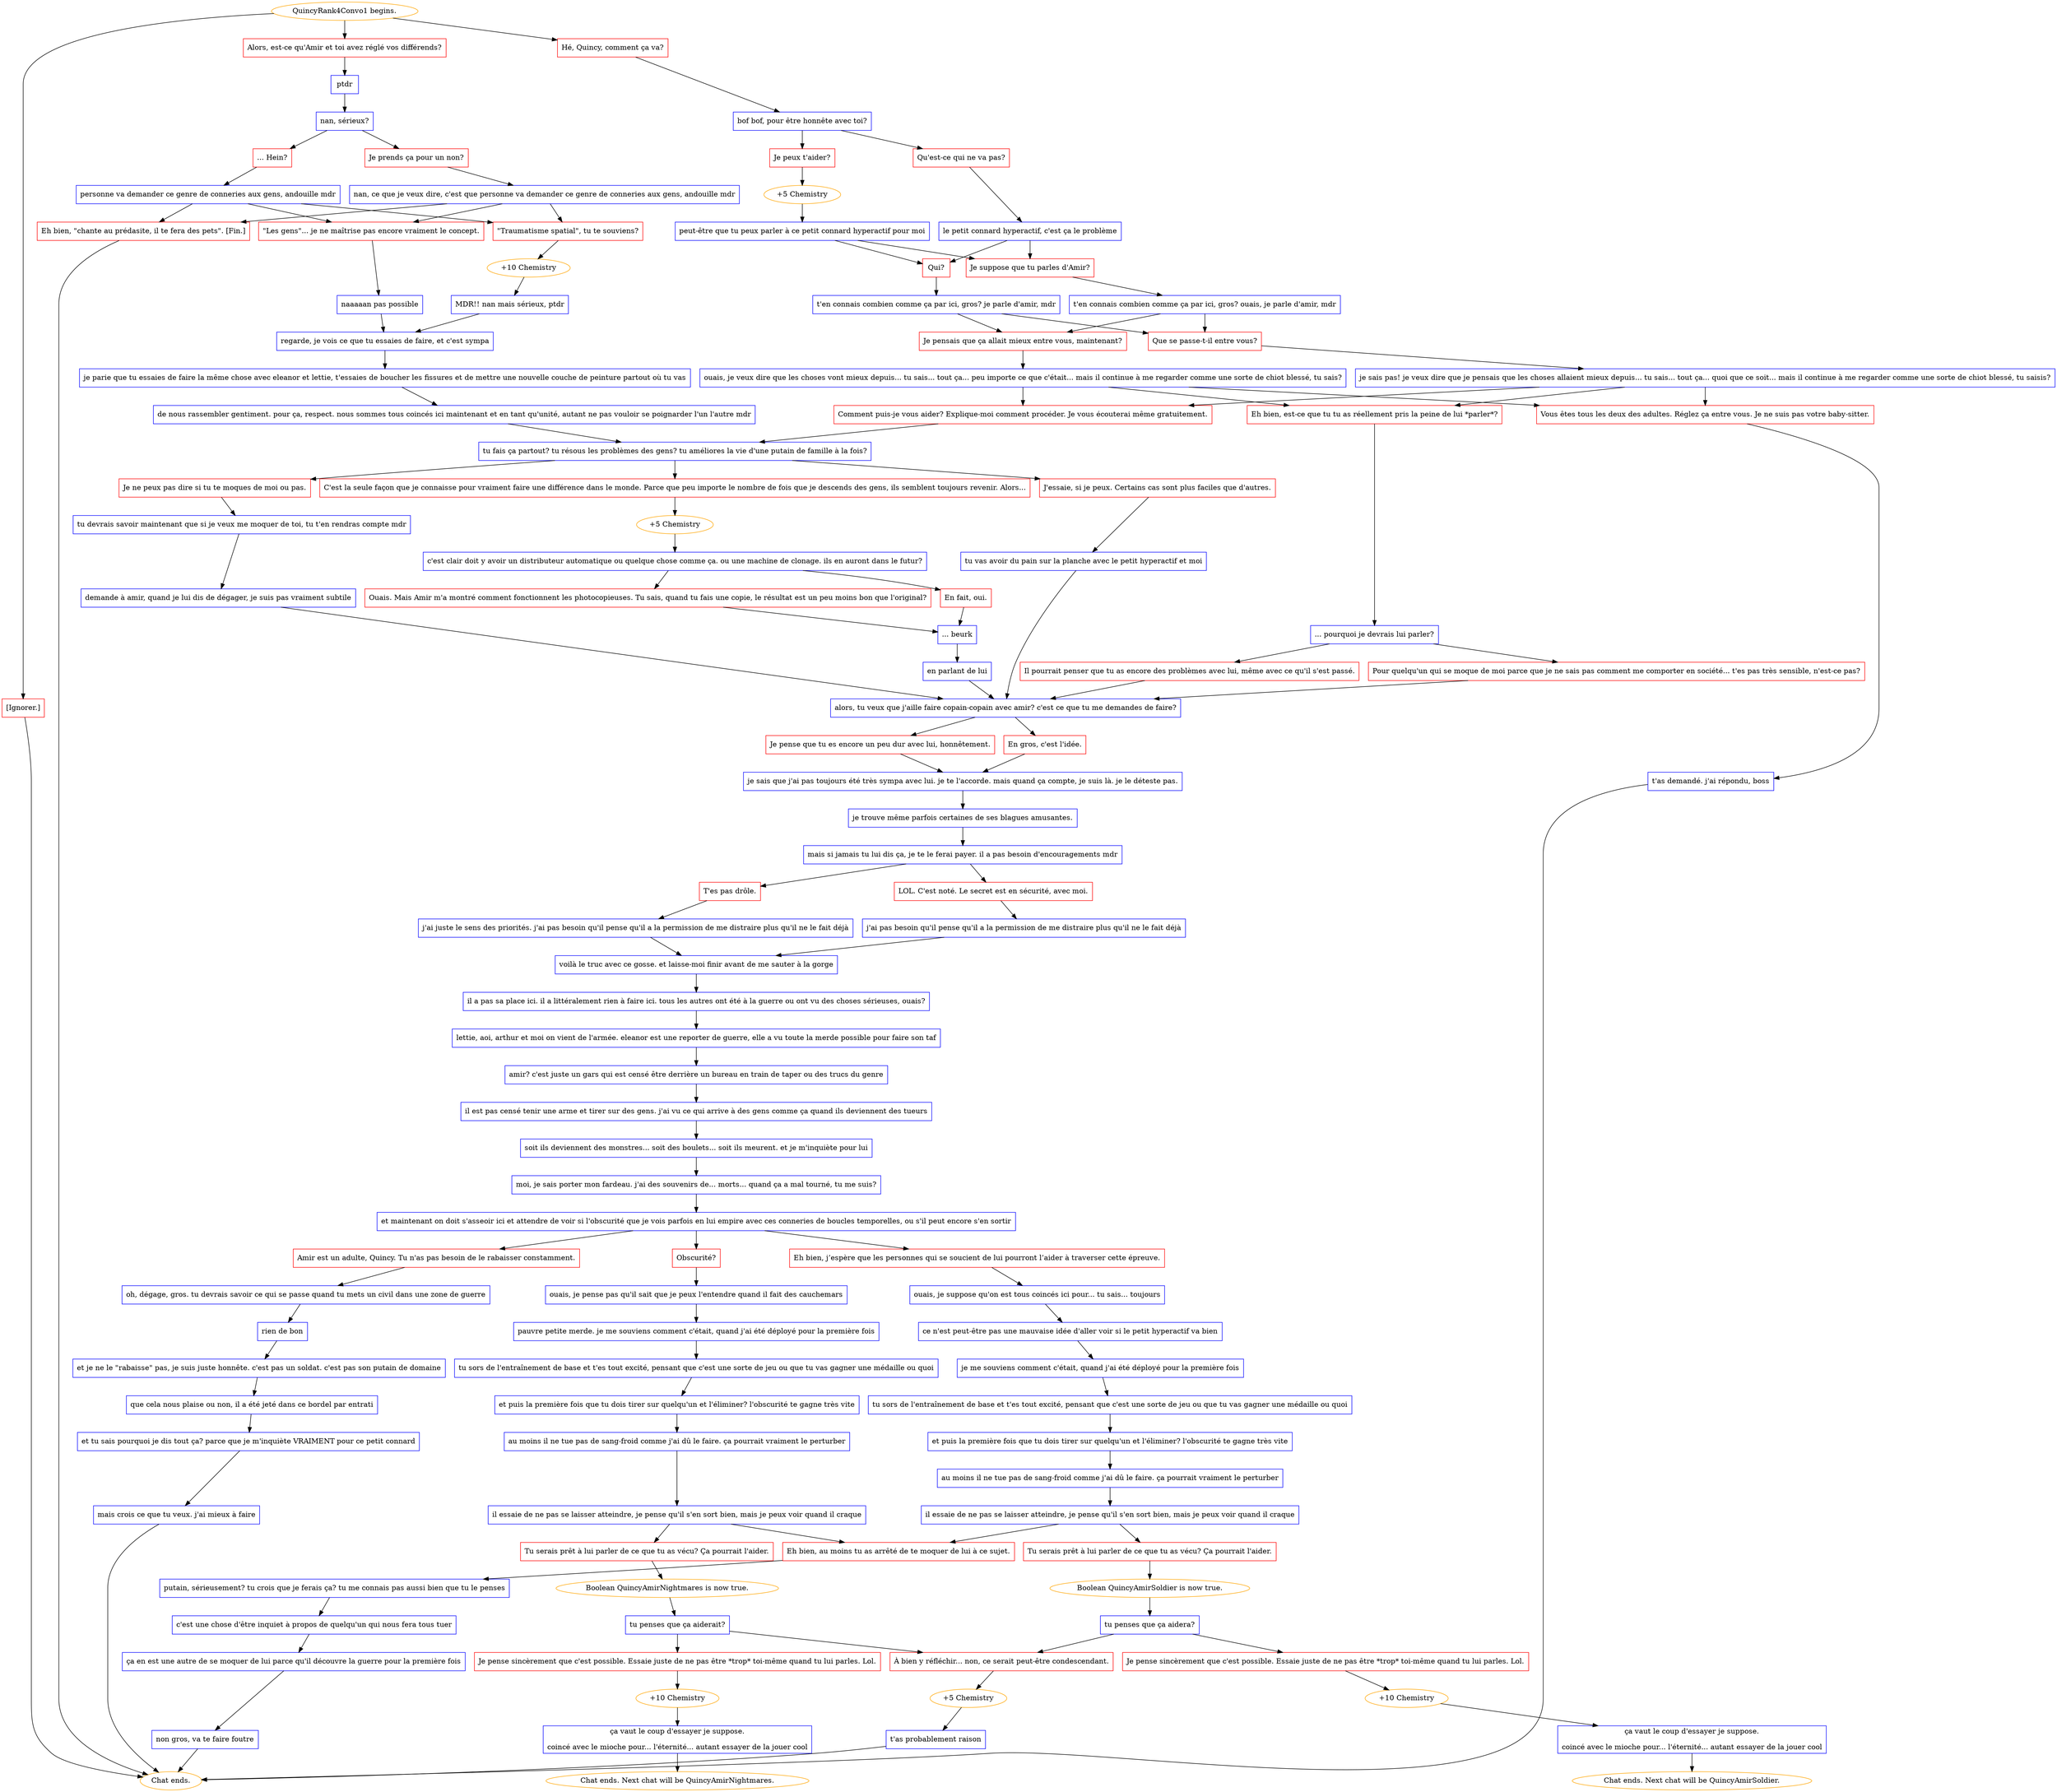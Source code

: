 digraph {
	"QuincyRank4Convo1 begins." [color=orange];
		"QuincyRank4Convo1 begins." -> j1831133360;
		"QuincyRank4Convo1 begins." -> j939564598;
		"QuincyRank4Convo1 begins." -> j4177999804;
	j1831133360 [label="Hé, Quincy, comment ça va?",shape=box,color=red];
		j1831133360 -> j2227903719;
	j939564598 [label="Alors, est-ce qu'Amir et toi avez réglé vos différends?",shape=box,color=red];
		j939564598 -> j2365237176;
	j4177999804 [label="[Ignorer.]",shape=box,color=red];
		j4177999804 -> "Chat ends.";
	j2227903719 [label="bof bof, pour être honnête avec toi?",shape=box,color=blue];
		j2227903719 -> j2072528396;
		j2227903719 -> j3351643337;
	j2365237176 [label="ptdr",shape=box,color=blue];
		j2365237176 -> j2566305278;
	"Chat ends." [color=orange];
	j2072528396 [label="Qu'est-ce qui ne va pas?",shape=box,color=red];
		j2072528396 -> j2629079335;
	j3351643337 [label="Je peux t'aider?",shape=box,color=red];
		j3351643337 -> j2258609854;
	j2566305278 [label="nan, sérieux?",shape=box,color=blue];
		j2566305278 -> j3416522714;
		j2566305278 -> j208444674;
	j2629079335 [label="le petit connard hyperactif, c'est ça le problème",shape=box,color=blue];
		j2629079335 -> j2311457309;
		j2629079335 -> j2594729833;
	j2258609854 [label="+5 Chemistry",color=orange];
		j2258609854 -> j3002441627;
	j3416522714 [label="... Hein?",shape=box,color=red];
		j3416522714 -> j2565054419;
	j208444674 [label="Je prends ça pour un non?",shape=box,color=red];
		j208444674 -> j251121780;
	j2311457309 [label="Je suppose que tu parles d'Amir?",shape=box,color=red];
		j2311457309 -> j1179274922;
	j2594729833 [label="Qui?",shape=box,color=red];
		j2594729833 -> j3776701472;
	j3002441627 [label="peut-être que tu peux parler à ce petit connard hyperactif pour moi",shape=box,color=blue];
		j3002441627 -> j2311457309;
		j3002441627 -> j2594729833;
	j2565054419 [label="personne va demander ce genre de conneries aux gens, andouille mdr",shape=box,color=blue];
		j2565054419 -> j443044783;
		j2565054419 -> j2262340420;
		j2565054419 -> j70520967;
	j251121780 [label="nan, ce que je veux dire, c'est que personne va demander ce genre de conneries aux gens, andouille mdr",shape=box,color=blue];
		j251121780 -> j443044783;
		j251121780 -> j2262340420;
		j251121780 -> j70520967;
	j1179274922 [label="t'en connais combien comme ça par ici, gros? ouais, je parle d'amir, mdr",shape=box,color=blue];
		j1179274922 -> j1661520515;
		j1179274922 -> j3111482112;
	j3776701472 [label="t'en connais combien comme ça par ici, gros? je parle d'amir, mdr",shape=box,color=blue];
		j3776701472 -> j1661520515;
		j3776701472 -> j3111482112;
	j443044783 [label="\"Les gens\"... je ne maîtrise pas encore vraiment le concept.",shape=box,color=red];
		j443044783 -> j1621716968;
	j2262340420 [label="\"Traumatisme spatial\", tu te souviens?",shape=box,color=red];
		j2262340420 -> j2610536915;
	j70520967 [label="Eh bien, \"chante au prédasite, il te fera des pets\". [Fin.]",shape=box,color=red];
		j70520967 -> "Chat ends.";
	j1661520515 [label="Je pensais que ça allait mieux entre vous, maintenant?",shape=box,color=red];
		j1661520515 -> j1781521508;
	j3111482112 [label="Que se passe-t-il entre vous?",shape=box,color=red];
		j3111482112 -> j523142394;
	j1621716968 [label="naaaaan pas possible",shape=box,color=blue];
		j1621716968 -> j3475464090;
	j2610536915 [label="+10 Chemistry",color=orange];
		j2610536915 -> j2557229306;
	j1781521508 [label="ouais, je veux dire que les choses vont mieux depuis... tu sais... tout ça... peu importe ce que c'était... mais il continue à me regarder comme une sorte de chiot blessé, tu sais?",shape=box,color=blue];
		j1781521508 -> j1425933631;
		j1781521508 -> j1543879348;
		j1781521508 -> j1222491443;
	j523142394 [label="je sais pas! je veux dire que je pensais que les choses allaient mieux depuis... tu sais... tout ça... quoi que ce soit... mais il continue à me regarder comme une sorte de chiot blessé, tu saisis?",shape=box,color=blue];
		j523142394 -> j1425933631;
		j523142394 -> j1543879348;
		j523142394 -> j1222491443;
	j3475464090 [label="regarde, je vois ce que tu essaies de faire, et c'est sympa",shape=box,color=blue];
		j3475464090 -> j1195212788;
	j2557229306 [label="MDR!! nan mais sérieux, ptdr",shape=box,color=blue];
		j2557229306 -> j3475464090;
	j1425933631 [label="Eh bien, est-ce que tu tu as réellement pris la peine de lui *parler*?",shape=box,color=red];
		j1425933631 -> j2184019582;
	j1543879348 [label="Vous êtes tous les deux des adultes. Réglez ça entre vous. Je ne suis pas votre baby-sitter.",shape=box,color=red];
		j1543879348 -> j1745024288;
	j1222491443 [label="Comment puis-je vous aider? Explique-moi comment procéder. Je vous écouterai même gratuitement.",shape=box,color=red];
		j1222491443 -> j3595673250;
	j1195212788 [label="je parie que tu essaies de faire la même chose avec eleanor et lettie, t'essaies de boucher les fissures et de mettre une nouvelle couche de peinture partout où tu vas",shape=box,color=blue];
		j1195212788 -> j3305562511;
	j2184019582 [label="... pourquoi je devrais lui parler?",shape=box,color=blue];
		j2184019582 -> j99380639;
		j2184019582 -> j738035135;
	j1745024288 [label="t'as demandé. j'ai répondu, boss",shape=box,color=blue];
		j1745024288 -> "Chat ends.";
	j3595673250 [label="tu fais ça partout? tu résous les problèmes des gens? tu améliores la vie d'une putain de famille à la fois?",shape=box,color=blue];
		j3595673250 -> j2609809555;
		j3595673250 -> j253451574;
		j3595673250 -> j277770275;
	j3305562511 [label="de nous rassembler gentiment. pour ça, respect. nous sommes tous coincés ici maintenant et en tant qu'unité, autant ne pas vouloir se poignarder l'un l'autre mdr",shape=box,color=blue];
		j3305562511 -> j3595673250;
	j99380639 [label="Il pourrait penser que tu as encore des problèmes avec lui, même avec ce qu'il s'est passé.",shape=box,color=red];
		j99380639 -> j251697625;
	j738035135 [label="Pour quelqu'un qui se moque de moi parce que je ne sais pas comment me comporter en société... t'es pas très sensible, n'est-ce pas?",shape=box,color=red];
		j738035135 -> j251697625;
	j2609809555 [label="J'essaie, si je peux. Certains cas sont plus faciles que d'autres.",shape=box,color=red];
		j2609809555 -> j2154456521;
	j253451574 [label="Je ne peux pas dire si tu te moques de moi ou pas.",shape=box,color=red];
		j253451574 -> j1520856812;
	j277770275 [label="C'est la seule façon que je connaisse pour vraiment faire une différence dans le monde. Parce que peu importe le nombre de fois que je descends des gens, ils semblent toujours revenir. Alors...",shape=box,color=red];
		j277770275 -> j746093041;
	j251697625 [label="alors, tu veux que j'aille faire copain-copain avec amir? c'est ce que tu me demandes de faire?",shape=box,color=blue];
		j251697625 -> j774470516;
		j251697625 -> j1881225100;
	j2154456521 [label="tu vas avoir du pain sur la planche avec le petit hyperactif et moi",shape=box,color=blue];
		j2154456521 -> j251697625;
	j1520856812 [label="tu devrais savoir maintenant que si je veux me moquer de toi, tu t'en rendras compte mdr",shape=box,color=blue];
		j1520856812 -> j1904763116;
	j746093041 [label="+5 Chemistry",color=orange];
		j746093041 -> j2477160863;
	j774470516 [label="En gros, c'est l'idée.",shape=box,color=red];
		j774470516 -> j3341266317;
	j1881225100 [label="Je pense que tu es encore un peu dur avec lui, honnêtement.",shape=box,color=red];
		j1881225100 -> j3341266317;
	j1904763116 [label="demande à amir, quand je lui dis de dégager, je suis pas vraiment subtile",shape=box,color=blue];
		j1904763116 -> j251697625;
	j2477160863 [label="c'est clair doit y avoir un distributeur automatique ou quelque chose comme ça. ou une machine de clonage. ils en auront dans le futur?",shape=box,color=blue];
		j2477160863 -> j435310558;
		j2477160863 -> j1219451144;
	j3341266317 [label="je sais que j'ai pas toujours été très sympa avec lui. je te l'accorde. mais quand ça compte, je suis là. je le déteste pas.",shape=box,color=blue];
		j3341266317 -> j2271599914;
	j435310558 [label="Ouais. Mais Amir m'a montré comment fonctionnent les photocopieuses. Tu sais, quand tu fais une copie, le résultat est un peu moins bon que l'original?",shape=box,color=red];
		j435310558 -> j2164752242;
	j1219451144 [label="En fait, oui.",shape=box,color=red];
		j1219451144 -> j2164752242;
	j2271599914 [label="je trouve même parfois certaines de ses blagues amusantes.",shape=box,color=blue];
		j2271599914 -> j2135143326;
	j2164752242 [label="... beurk",shape=box,color=blue];
		j2164752242 -> j3921298390;
	j2135143326 [label="mais si jamais tu lui dis ça, je te le ferai payer. il a pas besoin d'encouragements mdr",shape=box,color=blue];
		j2135143326 -> j1182306123;
		j2135143326 -> j1180423907;
	j3921298390 [label="en parlant de lui",shape=box,color=blue];
		j3921298390 -> j251697625;
	j1182306123 [label="LOL. C'est noté. Le secret est en sécurité, avec moi.",shape=box,color=red];
		j1182306123 -> j4283134329;
	j1180423907 [label="T'es pas drôle.",shape=box,color=red];
		j1180423907 -> j2333449762;
	j4283134329 [label="j'ai pas besoin qu'il pense qu'il a la permission de me distraire plus qu'il ne le fait déjà",shape=box,color=blue];
		j4283134329 -> j2979067621;
	j2333449762 [label="j'ai juste le sens des priorités. j'ai pas besoin qu'il pense qu'il a la permission de me distraire plus qu'il ne le fait déjà",shape=box,color=blue];
		j2333449762 -> j2979067621;
	j2979067621 [label="voilà le truc avec ce gosse. et laisse-moi finir avant de me sauter à la gorge",shape=box,color=blue];
		j2979067621 -> j2247103251;
	j2247103251 [label="il a pas sa place ici. il a littéralement rien à faire ici. tous les autres ont été à la guerre ou ont vu des choses sérieuses, ouais?",shape=box,color=blue];
		j2247103251 -> j2420378324;
	j2420378324 [label="lettie, aoi, arthur et moi on vient de l'armée. eleanor est une reporter de guerre, elle a vu toute la merde possible pour faire son taf",shape=box,color=blue];
		j2420378324 -> j3176126969;
	j3176126969 [label="amir? c'est juste un gars qui est censé être derrière un bureau en train de taper ou des trucs du genre",shape=box,color=blue];
		j3176126969 -> j2088273215;
	j2088273215 [label="il est pas censé tenir une arme et tirer sur des gens. j'ai vu ce qui arrive à des gens comme ça quand ils deviennent des tueurs",shape=box,color=blue];
		j2088273215 -> j2714535467;
	j2714535467 [label="soit ils deviennent des monstres... soit des boulets... soit ils meurent. et je m'inquiète pour lui",shape=box,color=blue];
		j2714535467 -> j1415657512;
	j1415657512 [label="moi, je sais porter mon fardeau. j'ai des souvenirs de... morts... quand ça a mal tourné, tu me suis?",shape=box,color=blue];
		j1415657512 -> j2240963748;
	j2240963748 [label="et maintenant on doit s'asseoir ici et attendre de voir si l'obscurité que je vois parfois en lui empire avec ces conneries de boucles temporelles, ou s'il peut encore s'en sortir",shape=box,color=blue];
		j2240963748 -> j579301676;
		j2240963748 -> j840255988;
		j2240963748 -> j1988959723;
	j579301676 [label="Eh bien, j’espère que les personnes qui se soucient de lui pourront l’aider à traverser cette épreuve.",shape=box,color=red];
		j579301676 -> j2935121985;
	j840255988 [label="Obscurité?",shape=box,color=red];
		j840255988 -> j3494191060;
	j1988959723 [label="Amir est un adulte, Quincy. Tu n'as pas besoin de le rabaisser constamment.",shape=box,color=red];
		j1988959723 -> j3817166531;
	j2935121985 [label="ouais, je suppose qu'on est tous coincés ici pour... tu sais... toujours",shape=box,color=blue];
		j2935121985 -> j3642202002;
	j3494191060 [label="ouais, je pense pas qu'il sait que je peux l'entendre quand il fait des cauchemars",shape=box,color=blue];
		j3494191060 -> j3654626129;
	j3817166531 [label="oh, dégage, gros. tu devrais savoir ce qui se passe quand tu mets un civil dans une zone de guerre",shape=box,color=blue];
		j3817166531 -> j1311818957;
	j3642202002 [label="ce n'est peut-être pas une mauvaise idée d'aller voir si le petit hyperactif va bien",shape=box,color=blue];
		j3642202002 -> j1169140773;
	j3654626129 [label="pauvre petite merde. je me souviens comment c'était, quand j'ai été déployé pour la première fois",shape=box,color=blue];
		j3654626129 -> j2214781361;
	j1311818957 [label="rien de bon",shape=box,color=blue];
		j1311818957 -> j695360490;
	j1169140773 [label="je me souviens comment c'était, quand j'ai été déployé pour la première fois",shape=box,color=blue];
		j1169140773 -> j33896339;
	j2214781361 [label="tu sors de l'entraînement de base et t'es tout excité, pensant que c'est une sorte de jeu ou que tu vas gagner une médaille ou quoi",shape=box,color=blue];
		j2214781361 -> j952455263;
	j695360490 [label="et je ne le \"rabaisse\" pas, je suis juste honnête. c'est pas un soldat. c'est pas son putain de domaine",shape=box,color=blue];
		j695360490 -> j955858922;
	j33896339 [label="tu sors de l'entraînement de base et t'es tout excité, pensant que c'est une sorte de jeu ou que tu vas gagner une médaille ou quoi",shape=box,color=blue];
		j33896339 -> j4244114345;
	j952455263 [label="et puis la première fois que tu dois tirer sur quelqu'un et l'éliminer? l'obscurité te gagne très vite",shape=box,color=blue];
		j952455263 -> j673394299;
	j955858922 [label="que cela nous plaise ou non, il a été jeté dans ce bordel par entrati",shape=box,color=blue];
		j955858922 -> j3985848559;
	j4244114345 [label="et puis la première fois que tu dois tirer sur quelqu'un et l'éliminer? l'obscurité te gagne très vite",shape=box,color=blue];
		j4244114345 -> j3067887882;
	j673394299 [label="au moins il ne tue pas de sang-froid comme j'ai dû le faire. ça pourrait vraiment le perturber",shape=box,color=blue];
		j673394299 -> j968666262;
	j3985848559 [label="et tu sais pourquoi je dis tout ça? parce que je m'inquiète VRAIMENT pour ce petit connard",shape=box,color=blue];
		j3985848559 -> j2459929397;
	j3067887882 [label="au moins il ne tue pas de sang-froid comme j'ai dû le faire. ça pourrait vraiment le perturber",shape=box,color=blue];
		j3067887882 -> j3288000615;
	j968666262 [label="il essaie de ne pas se laisser atteindre, je pense qu'il s'en sort bien, mais je peux voir quand il craque",shape=box,color=blue];
		j968666262 -> j2647107661;
		j968666262 -> j3193857782;
	j2459929397 [label="mais crois ce que tu veux. j'ai mieux à faire",shape=box,color=blue];
		j2459929397 -> "Chat ends.";
	j3288000615 [label="il essaie de ne pas se laisser atteindre, je pense qu'il s'en sort bien, mais je peux voir quand il craque",shape=box,color=blue];
		j3288000615 -> j3085984112;
		j3288000615 -> j3193857782;
	j2647107661 [label="Tu serais prêt à lui parler de ce que tu as vécu? Ça pourrait l'aider.",shape=box,color=red];
		j2647107661 -> j1346211526;
	j3193857782 [label="Eh bien, au moins tu as arrêté de te moquer de lui à ce sujet.",shape=box,color=red];
		j3193857782 -> j16728866;
	j3085984112 [label="Tu serais prêt à lui parler de ce que tu as vécu? Ça pourrait l'aider.",shape=box,color=red];
		j3085984112 -> j2850978646;
	j1346211526 [label="Boolean QuincyAmirNightmares is now true.",color=orange];
		j1346211526 -> j3115629825;
	j16728866 [label="putain, sérieusement? tu crois que je ferais ça? tu me connais pas aussi bien que tu le penses",shape=box,color=blue];
		j16728866 -> j1624422195;
	j2850978646 [label="Boolean QuincyAmirSoldier is now true.",color=orange];
		j2850978646 -> j1586670863;
	j3115629825 [label="tu penses que ça aiderait?",shape=box,color=blue];
		j3115629825 -> j2688055594;
		j3115629825 -> j42197513;
	j1624422195 [label="c'est une chose d'être inquiet à propos de quelqu'un qui nous fera tous tuer",shape=box,color=blue];
		j1624422195 -> j3553265669;
	j1586670863 [label="tu penses que ça aidera?",shape=box,color=blue];
		j1586670863 -> j920877649;
		j1586670863 -> j42197513;
	j2688055594 [label="Je pense sincèrement que c'est possible. Essaie juste de ne pas être *trop* toi-même quand tu lui parles. Lol.",shape=box,color=red];
		j2688055594 -> j2894924651;
	j42197513 [label="À bien y réfléchir... non, ce serait peut-être condescendant.",shape=box,color=red];
		j42197513 -> j2085158320;
	j3553265669 [label="ça en est une autre de se moquer de lui parce qu'il découvre la guerre pour la première fois",shape=box,color=blue];
		j3553265669 -> j2839926412;
	j920877649 [label="Je pense sincèrement que c'est possible. Essaie juste de ne pas être *trop* toi-même quand tu lui parles. Lol.",shape=box,color=red];
		j920877649 -> j1372746969;
	j2894924651 [label="+10 Chemistry",color=orange];
		j2894924651 -> j1904412337;
	j2085158320 [label="+5 Chemistry",color=orange];
		j2085158320 -> j1282257969;
	j2839926412 [label="non gros, va te faire foutre",shape=box,color=blue];
		j2839926412 -> "Chat ends.";
	j1372746969 [label="+10 Chemistry",color=orange];
		j1372746969 -> j4291233191;
	j1904412337 [label="ça vaut le coup d'essayer je suppose.
coincé avec le mioche pour... l'éternité... autant essayer de la jouer cool",shape=box,color=blue];
		j1904412337 -> "Chat ends. Next chat will be QuincyAmirNightmares.";
	j1282257969 [label="t'as probablement raison",shape=box,color=blue];
		j1282257969 -> "Chat ends.";
	j4291233191 [label="ça vaut le coup d'essayer je suppose.
coincé avec le mioche pour... l'éternité... autant essayer de la jouer cool",shape=box,color=blue];
		j4291233191 -> "Chat ends. Next chat will be QuincyAmirSoldier.";
	"Chat ends. Next chat will be QuincyAmirNightmares." [color=orange];
	"Chat ends. Next chat will be QuincyAmirSoldier." [color=orange];
}